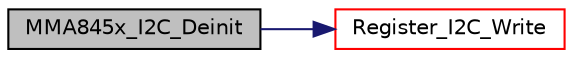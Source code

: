 digraph "MMA845x_I2C_Deinit"
{
  edge [fontname="Helvetica",fontsize="10",labelfontname="Helvetica",labelfontsize="10"];
  node [fontname="Helvetica",fontsize="10",shape=record];
  rankdir="LR";
  Node6 [label="MMA845x_I2C_Deinit",height=0.2,width=0.4,color="black", fillcolor="grey75", style="filled", fontcolor="black"];
  Node6 -> Node7 [color="midnightblue",fontsize="10",style="solid",fontname="Helvetica"];
  Node7 [label="Register_I2C_Write",height=0.2,width=0.4,color="red", fillcolor="white", style="filled",URL="$register__io__i2c_8c.html#ad08d2c7880bc5f09fd27eee247311448",tooltip="The interface function to write a sensor register. "];
}
